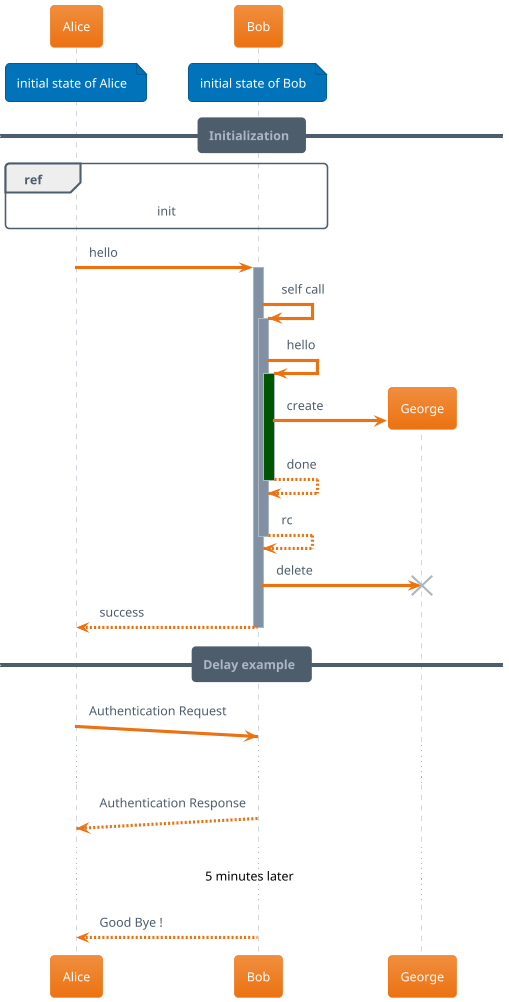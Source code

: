 ' Do not edit
' Theme Gallery
' autogenerated by script
'
@startuml
!theme aws-orange
note over Alice : initial state of Alice
/ note over Bob : initial state of Bob
== Initialization ==
ref over Alice, Bob : init
Alice -> Bob ++ : hello
Bob -> Bob ++ : self call
Bob -> Bob ++  #005500 : hello
Bob -> George ** : create
return done
return rc
Bob -> George !! : delete
return success

== Delay example ==
Alice ->(10) Bob: Authentication Request
...
Bob -->(10) Alice: Authentication Response
...5 minutes later...
Bob --> Alice: Good Bye !
@enduml

